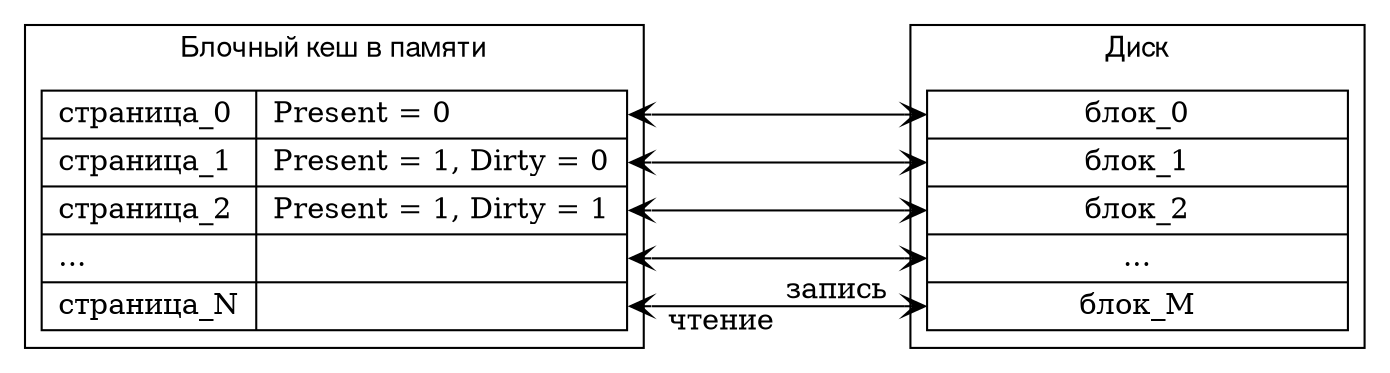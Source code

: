 digraph block_cache_jos {
    rankdir = LR
    ranksep = 2.0

    fontname = "Helvetica,Arial,sans-serif"

    node [shape = record, width = 2.8]

    subgraph cluster_memory {
        label = "Блочный кеш в памяти"
        labelloc = "t"

        memory [label = "{{страница_0\l | страница_1\l | страница_2\l | ...\l | страница_N\l} | {<m0> Present = 0\l | <m1> Present = 1, Dirty = 0\l | <m2> Present = 1, Dirty = 1\l | <m3> | <mn> }}"]
    }

    subgraph cluster_disk {
        label = "Диск"
        labelloc = "t"

        disk [label = "<d0> block 0 | <d1> block 1 | <d2> block 2 | <d3> ... | <dm> block M"]
        disk [label = "<d0> блок_0 | <d1> блок_1 | <d2> блок_2 | <d3> ... | <dm> блок_M"]
    }

    edge [dir = both, arrowhead = vee, arrowtail = vee]

    memory:m0 -> disk:d0
    memory:m1 -> disk:d1
    memory:m2 -> disk:d2
    memory:m3 -> disk:d3
    memory:mn -> disk:dm [headlabel = "    запись    ", taillabel = "    чтение    "]
}
